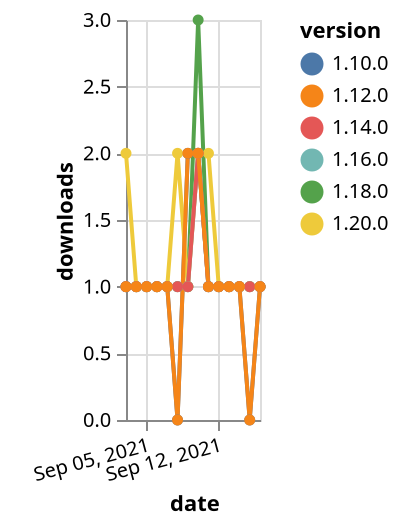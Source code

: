 {"$schema": "https://vega.github.io/schema/vega-lite/v5.json", "description": "A simple bar chart with embedded data.", "data": {"values": [{"date": "2021-09-03", "total": 193, "delta": 1, "version": "1.18.0"}, {"date": "2021-09-04", "total": 194, "delta": 1, "version": "1.18.0"}, {"date": "2021-09-05", "total": 195, "delta": 1, "version": "1.18.0"}, {"date": "2021-09-06", "total": 196, "delta": 1, "version": "1.18.0"}, {"date": "2021-09-07", "total": 197, "delta": 1, "version": "1.18.0"}, {"date": "2021-09-08", "total": 198, "delta": 1, "version": "1.18.0"}, {"date": "2021-09-09", "total": 199, "delta": 1, "version": "1.18.0"}, {"date": "2021-09-10", "total": 202, "delta": 3, "version": "1.18.0"}, {"date": "2021-09-11", "total": 203, "delta": 1, "version": "1.18.0"}, {"date": "2021-09-12", "total": 204, "delta": 1, "version": "1.18.0"}, {"date": "2021-09-13", "total": 205, "delta": 1, "version": "1.18.0"}, {"date": "2021-09-14", "total": 206, "delta": 1, "version": "1.18.0"}, {"date": "2021-09-15", "total": 207, "delta": 1, "version": "1.18.0"}, {"date": "2021-09-16", "total": 208, "delta": 1, "version": "1.18.0"}, {"date": "2021-09-03", "total": 244, "delta": 1, "version": "1.10.0"}, {"date": "2021-09-04", "total": 245, "delta": 1, "version": "1.10.0"}, {"date": "2021-09-05", "total": 246, "delta": 1, "version": "1.10.0"}, {"date": "2021-09-06", "total": 247, "delta": 1, "version": "1.10.0"}, {"date": "2021-09-07", "total": 248, "delta": 1, "version": "1.10.0"}, {"date": "2021-09-08", "total": 248, "delta": 0, "version": "1.10.0"}, {"date": "2021-09-09", "total": 250, "delta": 2, "version": "1.10.0"}, {"date": "2021-09-10", "total": 252, "delta": 2, "version": "1.10.0"}, {"date": "2021-09-11", "total": 253, "delta": 1, "version": "1.10.0"}, {"date": "2021-09-12", "total": 254, "delta": 1, "version": "1.10.0"}, {"date": "2021-09-13", "total": 255, "delta": 1, "version": "1.10.0"}, {"date": "2021-09-14", "total": 256, "delta": 1, "version": "1.10.0"}, {"date": "2021-09-15", "total": 256, "delta": 0, "version": "1.10.0"}, {"date": "2021-09-16", "total": 257, "delta": 1, "version": "1.10.0"}, {"date": "2021-09-03", "total": 122, "delta": 2, "version": "1.20.0"}, {"date": "2021-09-04", "total": 123, "delta": 1, "version": "1.20.0"}, {"date": "2021-09-05", "total": 124, "delta": 1, "version": "1.20.0"}, {"date": "2021-09-06", "total": 125, "delta": 1, "version": "1.20.0"}, {"date": "2021-09-07", "total": 126, "delta": 1, "version": "1.20.0"}, {"date": "2021-09-08", "total": 128, "delta": 2, "version": "1.20.0"}, {"date": "2021-09-09", "total": 129, "delta": 1, "version": "1.20.0"}, {"date": "2021-09-10", "total": 131, "delta": 2, "version": "1.20.0"}, {"date": "2021-09-11", "total": 133, "delta": 2, "version": "1.20.0"}, {"date": "2021-09-12", "total": 134, "delta": 1, "version": "1.20.0"}, {"date": "2021-09-13", "total": 135, "delta": 1, "version": "1.20.0"}, {"date": "2021-09-14", "total": 136, "delta": 1, "version": "1.20.0"}, {"date": "2021-09-15", "total": 137, "delta": 1, "version": "1.20.0"}, {"date": "2021-09-16", "total": 138, "delta": 1, "version": "1.20.0"}, {"date": "2021-09-03", "total": 168, "delta": 1, "version": "1.16.0"}, {"date": "2021-09-04", "total": 169, "delta": 1, "version": "1.16.0"}, {"date": "2021-09-05", "total": 170, "delta": 1, "version": "1.16.0"}, {"date": "2021-09-06", "total": 171, "delta": 1, "version": "1.16.0"}, {"date": "2021-09-07", "total": 172, "delta": 1, "version": "1.16.0"}, {"date": "2021-09-08", "total": 173, "delta": 1, "version": "1.16.0"}, {"date": "2021-09-09", "total": 174, "delta": 1, "version": "1.16.0"}, {"date": "2021-09-10", "total": 176, "delta": 2, "version": "1.16.0"}, {"date": "2021-09-11", "total": 177, "delta": 1, "version": "1.16.0"}, {"date": "2021-09-12", "total": 178, "delta": 1, "version": "1.16.0"}, {"date": "2021-09-13", "total": 179, "delta": 1, "version": "1.16.0"}, {"date": "2021-09-14", "total": 180, "delta": 1, "version": "1.16.0"}, {"date": "2021-09-15", "total": 181, "delta": 1, "version": "1.16.0"}, {"date": "2021-09-16", "total": 182, "delta": 1, "version": "1.16.0"}, {"date": "2021-09-03", "total": 190, "delta": 1, "version": "1.14.0"}, {"date": "2021-09-04", "total": 191, "delta": 1, "version": "1.14.0"}, {"date": "2021-09-05", "total": 192, "delta": 1, "version": "1.14.0"}, {"date": "2021-09-06", "total": 193, "delta": 1, "version": "1.14.0"}, {"date": "2021-09-07", "total": 194, "delta": 1, "version": "1.14.0"}, {"date": "2021-09-08", "total": 195, "delta": 1, "version": "1.14.0"}, {"date": "2021-09-09", "total": 196, "delta": 1, "version": "1.14.0"}, {"date": "2021-09-10", "total": 198, "delta": 2, "version": "1.14.0"}, {"date": "2021-09-11", "total": 199, "delta": 1, "version": "1.14.0"}, {"date": "2021-09-12", "total": 200, "delta": 1, "version": "1.14.0"}, {"date": "2021-09-13", "total": 201, "delta": 1, "version": "1.14.0"}, {"date": "2021-09-14", "total": 202, "delta": 1, "version": "1.14.0"}, {"date": "2021-09-15", "total": 203, "delta": 1, "version": "1.14.0"}, {"date": "2021-09-16", "total": 204, "delta": 1, "version": "1.14.0"}, {"date": "2021-09-03", "total": 198, "delta": 1, "version": "1.12.0"}, {"date": "2021-09-04", "total": 199, "delta": 1, "version": "1.12.0"}, {"date": "2021-09-05", "total": 200, "delta": 1, "version": "1.12.0"}, {"date": "2021-09-06", "total": 201, "delta": 1, "version": "1.12.0"}, {"date": "2021-09-07", "total": 202, "delta": 1, "version": "1.12.0"}, {"date": "2021-09-08", "total": 202, "delta": 0, "version": "1.12.0"}, {"date": "2021-09-09", "total": 204, "delta": 2, "version": "1.12.0"}, {"date": "2021-09-10", "total": 206, "delta": 2, "version": "1.12.0"}, {"date": "2021-09-11", "total": 207, "delta": 1, "version": "1.12.0"}, {"date": "2021-09-12", "total": 208, "delta": 1, "version": "1.12.0"}, {"date": "2021-09-13", "total": 209, "delta": 1, "version": "1.12.0"}, {"date": "2021-09-14", "total": 210, "delta": 1, "version": "1.12.0"}, {"date": "2021-09-15", "total": 210, "delta": 0, "version": "1.12.0"}, {"date": "2021-09-16", "total": 211, "delta": 1, "version": "1.12.0"}]}, "width": "container", "mark": {"type": "line", "point": {"filled": true}}, "encoding": {"x": {"field": "date", "type": "temporal", "timeUnit": "yearmonthdate", "title": "date", "axis": {"labelAngle": -15}}, "y": {"field": "delta", "type": "quantitative", "title": "downloads"}, "color": {"field": "version", "type": "nominal"}, "tooltip": {"field": "delta"}}}